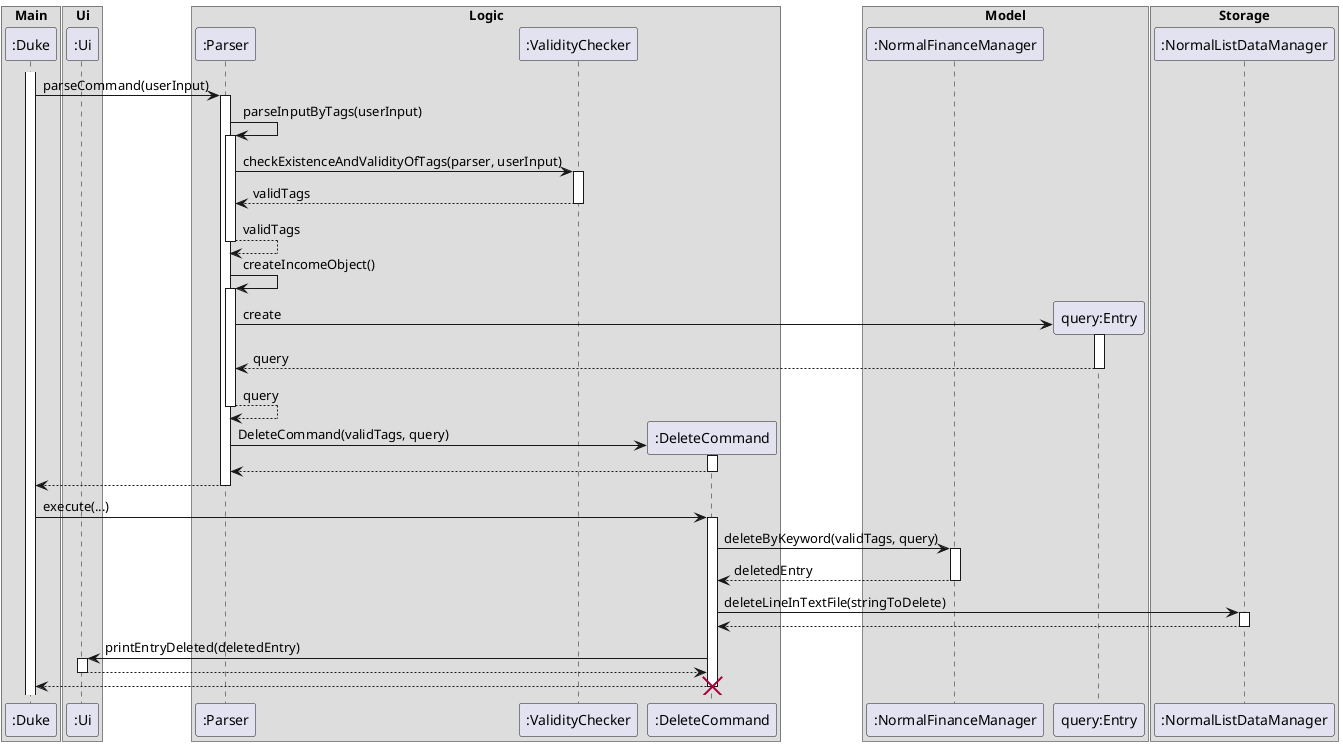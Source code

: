 @startuml
box Main
Participant ":Duke" as Duke
end box
box Ui
Participant ":Ui" as Ui
end box
box Logic
Participant ":Parser" as Parser
Participant ":ValidityChecker" as Valid
Participant ":DeleteCommand" as DeleteCommand
end box



box Model
Participant ":NormalFinanceManager" as NormalFinanceManager
Participant "query:Entry" as Entry
end box

box Storage
Participant ":NormalListDataManager" as NormalListDataManager
end box

activate Duke
Duke -> Parser : parseCommand(userInput)
activate Parser

Parser -> Parser : parseInputByTags(userInput)
activate Parser
Parser -> Valid : checkExistenceAndValidityOfTags(parser, userInput)
activate Valid
Valid --> Parser : validTags
deactivate Valid


Parser --> Parser : validTags
deactivate Parser
Parser -> Parser : createIncomeObject()

activate Parser
create Entry

Parser -> Entry : create
activate Entry
Entry --> Parser : query
deactivate Entry
Parser --> Parser : query
deactivate Parser

create DeleteCommand
Parser -> DeleteCommand : DeleteCommand(validTags, query)
activate DeleteCommand
DeleteCommand --> Parser
deactivate DeleteCommand
Parser --> Duke
deactivate Parser

Duke -> DeleteCommand : execute(...)
activate DeleteCommand
DeleteCommand -> NormalFinanceManager : deleteByKeyword(validTags, query)
activate NormalFinanceManager
NormalFinanceManager --> DeleteCommand : deletedEntry
deactivate NormalFinanceManager
DeleteCommand -> NormalListDataManager : deleteLineInTextFile(stringToDelete)
activate NormalListDataManager
NormalListDataManager --> DeleteCommand
deactivate NormalListDataManager


DeleteCommand -> Ui : printEntryDeleted(deletedEntry)
activate Ui
Ui --> DeleteCommand
deactivate Ui
DeleteCommand --> Duke
deactivate DeleteCommand
destroy DeleteCommand
@enduml